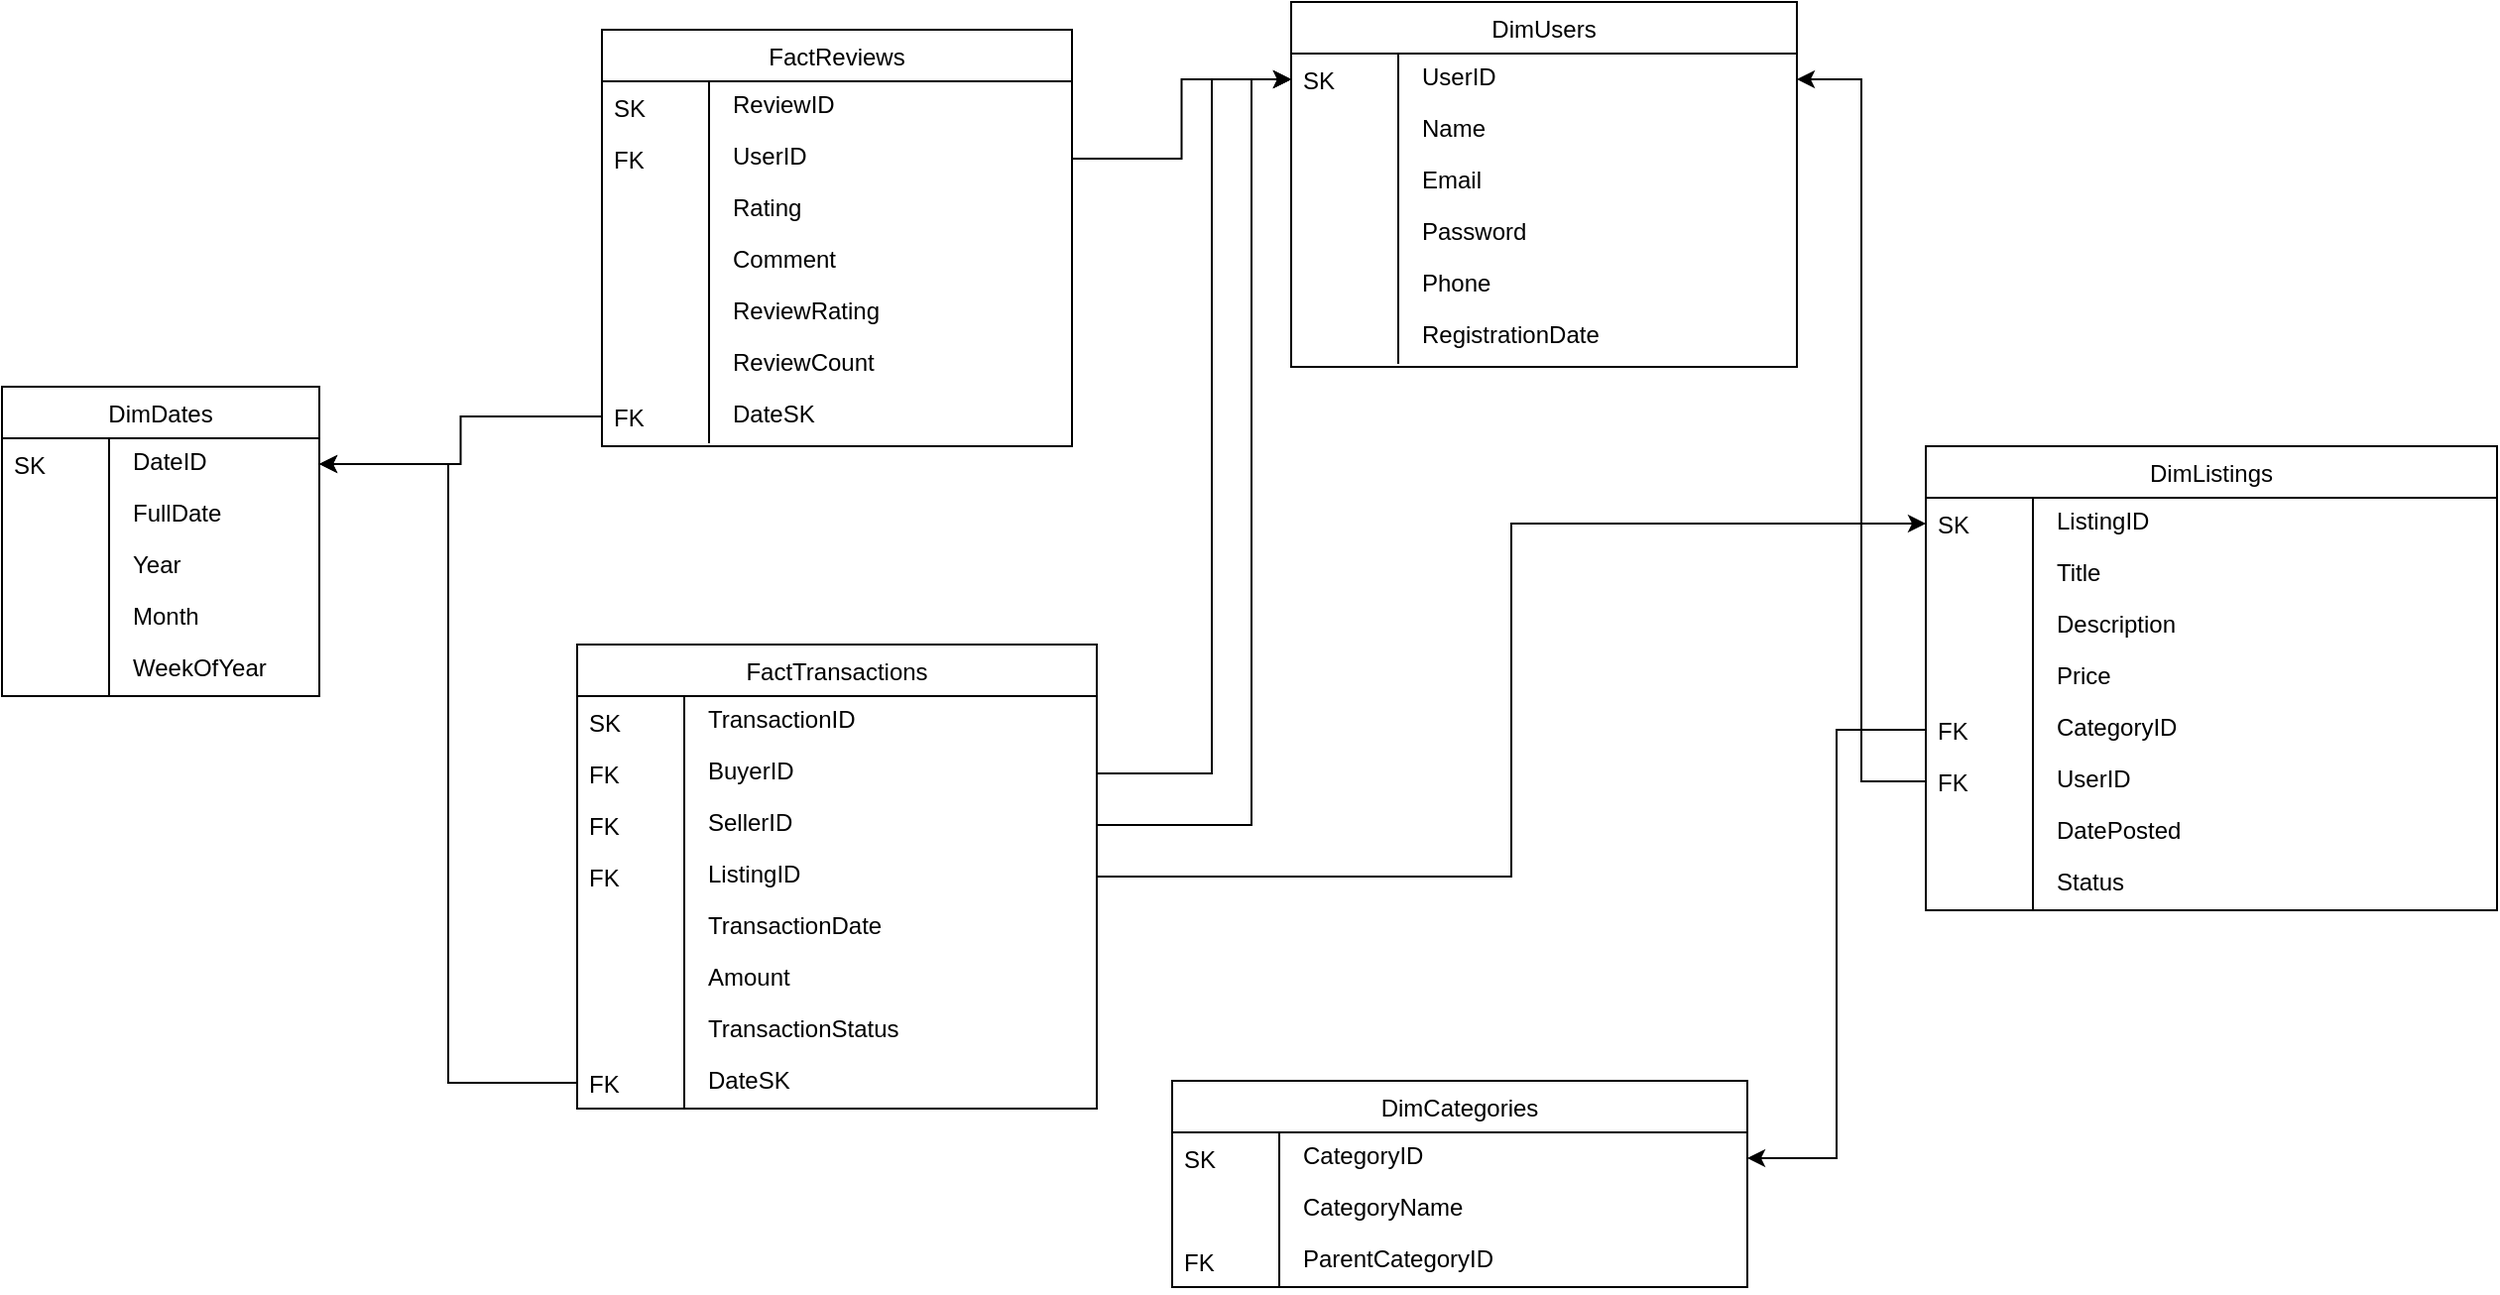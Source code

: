 <mxfile version="25.0.1">
  <diagram name="Page-1" id="0j31xHrQP-VFH683YAqx">
    <mxGraphModel dx="2489" dy="1044" grid="1" gridSize="10" guides="1" tooltips="1" connect="1" arrows="1" fold="1" page="1" pageScale="1" pageWidth="850" pageHeight="1100" math="0" shadow="0">
      <root>
        <mxCell id="0" />
        <mxCell id="1" parent="0" />
        <mxCell id="gbYFq_Lmo5UCrpv-fVpX-6" value="DimUsers" style="swimlane;fontStyle=0;childLayout=stackLayout;horizontal=1;startSize=26;fillColor=default;horizontalStack=0;resizeParent=1;resizeLast=0;collapsible=1;marginBottom=0;swimlaneFillColor=default;align=center;" parent="1" vertex="1">
          <mxGeometry x="840" y="406" width="255" height="184" as="geometry" />
        </mxCell>
        <mxCell id="gbYFq_Lmo5UCrpv-fVpX-7" value="UserID" style="shape=partialRectangle;top=0;left=0;right=0;bottom=0;align=left;verticalAlign=top;spacingTop=-2;fillColor=none;spacingLeft=64;spacingRight=4;overflow=hidden;rotatable=0;points=[[0,0.5],[1,0.5]];portConstraint=eastwest;dropTarget=0;" parent="gbYFq_Lmo5UCrpv-fVpX-6" vertex="1">
          <mxGeometry y="26" width="255" height="26" as="geometry" />
        </mxCell>
        <mxCell id="gbYFq_Lmo5UCrpv-fVpX-8" value="SK" style="shape=partialRectangle;top=0;left=0;bottom=0;fillColor=none;align=left;verticalAlign=middle;spacingLeft=4;spacingRight=4;overflow=hidden;rotatable=180;points=[];portConstraint=eastwest;part=1;" parent="gbYFq_Lmo5UCrpv-fVpX-7" vertex="1" connectable="0">
          <mxGeometry width="54" height="26" as="geometry" />
        </mxCell>
        <mxCell id="gbYFq_Lmo5UCrpv-fVpX-9" value="Name" style="shape=partialRectangle;top=0;left=0;right=0;bottom=0;align=left;verticalAlign=top;spacingTop=-2;fillColor=none;spacingLeft=64;spacingRight=4;overflow=hidden;rotatable=0;points=[[0,0.5],[1,0.5]];portConstraint=eastwest;dropTarget=0;" parent="gbYFq_Lmo5UCrpv-fVpX-6" vertex="1">
          <mxGeometry y="52" width="255" height="26" as="geometry" />
        </mxCell>
        <mxCell id="gbYFq_Lmo5UCrpv-fVpX-10" value="" style="shape=partialRectangle;top=0;left=0;bottom=0;fillColor=none;align=left;verticalAlign=middle;spacingLeft=4;spacingRight=4;overflow=hidden;rotatable=180;points=[];portConstraint=eastwest;part=1;" parent="gbYFq_Lmo5UCrpv-fVpX-9" vertex="1" connectable="0">
          <mxGeometry width="54" height="26" as="geometry" />
        </mxCell>
        <mxCell id="gbYFq_Lmo5UCrpv-fVpX-11" value="Email" style="shape=partialRectangle;top=0;left=0;right=0;bottom=0;align=left;verticalAlign=top;spacingTop=-2;fillColor=none;spacingLeft=64;spacingRight=4;overflow=hidden;rotatable=0;points=[[0,0.5],[1,0.5]];portConstraint=eastwest;dropTarget=0;" parent="gbYFq_Lmo5UCrpv-fVpX-6" vertex="1">
          <mxGeometry y="78" width="255" height="26" as="geometry" />
        </mxCell>
        <mxCell id="gbYFq_Lmo5UCrpv-fVpX-12" value="" style="shape=partialRectangle;top=0;left=0;bottom=0;fillColor=none;align=left;verticalAlign=middle;spacingLeft=4;spacingRight=4;overflow=hidden;rotatable=180;points=[];portConstraint=eastwest;part=1;" parent="gbYFq_Lmo5UCrpv-fVpX-11" vertex="1" connectable="0">
          <mxGeometry width="54" height="26" as="geometry" />
        </mxCell>
        <mxCell id="gbYFq_Lmo5UCrpv-fVpX-13" value="Password" style="shape=partialRectangle;top=0;left=0;right=0;bottom=0;align=left;verticalAlign=top;spacingTop=-2;fillColor=none;spacingLeft=64;spacingRight=4;overflow=hidden;rotatable=0;points=[[0,0.5],[1,0.5]];portConstraint=eastwest;dropTarget=0;" parent="gbYFq_Lmo5UCrpv-fVpX-6" vertex="1">
          <mxGeometry y="104" width="255" height="26" as="geometry" />
        </mxCell>
        <mxCell id="gbYFq_Lmo5UCrpv-fVpX-14" value="" style="shape=partialRectangle;top=0;left=0;bottom=0;fillColor=none;align=left;verticalAlign=middle;spacingLeft=4;spacingRight=4;overflow=hidden;rotatable=180;points=[];portConstraint=eastwest;part=1;" parent="gbYFq_Lmo5UCrpv-fVpX-13" vertex="1" connectable="0">
          <mxGeometry width="54" height="26" as="geometry" />
        </mxCell>
        <mxCell id="gbYFq_Lmo5UCrpv-fVpX-15" value="Phone" style="shape=partialRectangle;top=0;left=0;right=0;bottom=0;align=left;verticalAlign=top;spacingTop=-2;fillColor=none;spacingLeft=64;spacingRight=4;overflow=hidden;rotatable=0;points=[[0,0.5],[1,0.5]];portConstraint=eastwest;dropTarget=0;" parent="gbYFq_Lmo5UCrpv-fVpX-6" vertex="1">
          <mxGeometry y="130" width="255" height="26" as="geometry" />
        </mxCell>
        <mxCell id="gbYFq_Lmo5UCrpv-fVpX-16" value="" style="shape=partialRectangle;top=0;left=0;bottom=0;fillColor=none;align=left;verticalAlign=middle;spacingLeft=4;spacingRight=4;overflow=hidden;rotatable=180;points=[];portConstraint=eastwest;part=1;" parent="gbYFq_Lmo5UCrpv-fVpX-15" vertex="1" connectable="0">
          <mxGeometry width="54" height="26" as="geometry" />
        </mxCell>
        <mxCell id="gbYFq_Lmo5UCrpv-fVpX-19" value="RegistrationDate" style="shape=partialRectangle;top=0;left=0;right=0;bottom=0;align=left;verticalAlign=top;spacingTop=-2;fillColor=none;spacingLeft=64;spacingRight=4;overflow=hidden;rotatable=0;points=[[0,0.5],[1,0.5]];portConstraint=eastwest;dropTarget=0;" parent="gbYFq_Lmo5UCrpv-fVpX-6" vertex="1">
          <mxGeometry y="156" width="255" height="26" as="geometry" />
        </mxCell>
        <mxCell id="gbYFq_Lmo5UCrpv-fVpX-20" value="" style="shape=partialRectangle;top=0;left=0;bottom=0;fillColor=none;align=left;verticalAlign=middle;spacingLeft=4;spacingRight=4;overflow=hidden;rotatable=180;points=[];portConstraint=eastwest;part=1;" parent="gbYFq_Lmo5UCrpv-fVpX-19" vertex="1" connectable="0">
          <mxGeometry width="54" height="26" as="geometry" />
        </mxCell>
        <mxCell id="gbYFq_Lmo5UCrpv-fVpX-21" value="DimCategories" style="swimlane;fontStyle=0;childLayout=stackLayout;horizontal=1;startSize=26;fillColor=default;horizontalStack=0;resizeParent=1;resizeLast=0;collapsible=1;marginBottom=0;swimlaneFillColor=default;align=center;" parent="1" vertex="1">
          <mxGeometry x="780" y="950" width="290" height="104" as="geometry" />
        </mxCell>
        <mxCell id="gbYFq_Lmo5UCrpv-fVpX-22" value="CategoryID" style="shape=partialRectangle;top=0;left=0;right=0;bottom=0;align=left;verticalAlign=top;spacingTop=-2;fillColor=none;spacingLeft=64;spacingRight=4;overflow=hidden;rotatable=0;points=[[0,0.5],[1,0.5]];portConstraint=eastwest;dropTarget=0;" parent="gbYFq_Lmo5UCrpv-fVpX-21" vertex="1">
          <mxGeometry y="26" width="290" height="26" as="geometry" />
        </mxCell>
        <mxCell id="gbYFq_Lmo5UCrpv-fVpX-23" value="SK" style="shape=partialRectangle;top=0;left=0;bottom=0;fillColor=none;align=left;verticalAlign=middle;spacingLeft=4;spacingRight=4;overflow=hidden;rotatable=180;points=[];portConstraint=eastwest;part=1;" parent="gbYFq_Lmo5UCrpv-fVpX-22" vertex="1" connectable="0">
          <mxGeometry width="54" height="26" as="geometry" />
        </mxCell>
        <mxCell id="gbYFq_Lmo5UCrpv-fVpX-24" value="CategoryName" style="shape=partialRectangle;top=0;left=0;right=0;bottom=0;align=left;verticalAlign=top;spacingTop=-2;fillColor=none;spacingLeft=64;spacingRight=4;overflow=hidden;rotatable=0;points=[[0,0.5],[1,0.5]];portConstraint=eastwest;dropTarget=0;" parent="gbYFq_Lmo5UCrpv-fVpX-21" vertex="1">
          <mxGeometry y="52" width="290" height="26" as="geometry" />
        </mxCell>
        <mxCell id="gbYFq_Lmo5UCrpv-fVpX-25" value="" style="shape=partialRectangle;top=0;left=0;bottom=0;fillColor=none;align=left;verticalAlign=middle;spacingLeft=4;spacingRight=4;overflow=hidden;rotatable=180;points=[];portConstraint=eastwest;part=1;" parent="gbYFq_Lmo5UCrpv-fVpX-24" vertex="1" connectable="0">
          <mxGeometry width="54" height="26" as="geometry" />
        </mxCell>
        <mxCell id="gbYFq_Lmo5UCrpv-fVpX-26" value="ParentCategoryID" style="shape=partialRectangle;top=0;left=0;right=0;bottom=0;align=left;verticalAlign=top;spacingTop=-2;fillColor=none;spacingLeft=64;spacingRight=4;overflow=hidden;rotatable=0;points=[[0,0.5],[1,0.5]];portConstraint=eastwest;dropTarget=0;" parent="gbYFq_Lmo5UCrpv-fVpX-21" vertex="1">
          <mxGeometry y="78" width="290" height="26" as="geometry" />
        </mxCell>
        <mxCell id="gbYFq_Lmo5UCrpv-fVpX-27" value="FK" style="shape=partialRectangle;top=0;left=0;bottom=0;fillColor=none;align=left;verticalAlign=middle;spacingLeft=4;spacingRight=4;overflow=hidden;rotatable=180;points=[];portConstraint=eastwest;part=1;" parent="gbYFq_Lmo5UCrpv-fVpX-26" vertex="1" connectable="0">
          <mxGeometry width="54" height="26" as="geometry" />
        </mxCell>
        <mxCell id="gbYFq_Lmo5UCrpv-fVpX-28" value="DimListings" style="swimlane;fontStyle=0;childLayout=stackLayout;horizontal=1;startSize=26;fillColor=default;horizontalStack=0;resizeParent=1;resizeLast=0;collapsible=1;marginBottom=0;swimlaneFillColor=default;align=center;" parent="1" vertex="1">
          <mxGeometry x="1160" y="630" width="288" height="234" as="geometry" />
        </mxCell>
        <mxCell id="gbYFq_Lmo5UCrpv-fVpX-29" value="ListingID" style="shape=partialRectangle;top=0;left=0;right=0;bottom=0;align=left;verticalAlign=top;spacingTop=-2;fillColor=none;spacingLeft=64;spacingRight=4;overflow=hidden;rotatable=0;points=[[0,0.5],[1,0.5]];portConstraint=eastwest;dropTarget=0;" parent="gbYFq_Lmo5UCrpv-fVpX-28" vertex="1">
          <mxGeometry y="26" width="288" height="26" as="geometry" />
        </mxCell>
        <mxCell id="gbYFq_Lmo5UCrpv-fVpX-30" value="SK" style="shape=partialRectangle;top=0;left=0;bottom=0;fillColor=none;align=left;verticalAlign=middle;spacingLeft=4;spacingRight=4;overflow=hidden;rotatable=180;points=[];portConstraint=eastwest;part=1;" parent="gbYFq_Lmo5UCrpv-fVpX-29" vertex="1" connectable="0">
          <mxGeometry width="54" height="26" as="geometry" />
        </mxCell>
        <mxCell id="gbYFq_Lmo5UCrpv-fVpX-31" value="Title" style="shape=partialRectangle;top=0;left=0;right=0;bottom=0;align=left;verticalAlign=top;spacingTop=-2;fillColor=none;spacingLeft=64;spacingRight=4;overflow=hidden;rotatable=0;points=[[0,0.5],[1,0.5]];portConstraint=eastwest;dropTarget=0;" parent="gbYFq_Lmo5UCrpv-fVpX-28" vertex="1">
          <mxGeometry y="52" width="288" height="26" as="geometry" />
        </mxCell>
        <mxCell id="gbYFq_Lmo5UCrpv-fVpX-32" value="" style="shape=partialRectangle;top=0;left=0;bottom=0;fillColor=none;align=left;verticalAlign=middle;spacingLeft=4;spacingRight=4;overflow=hidden;rotatable=180;points=[];portConstraint=eastwest;part=1;" parent="gbYFq_Lmo5UCrpv-fVpX-31" vertex="1" connectable="0">
          <mxGeometry width="54" height="26" as="geometry" />
        </mxCell>
        <mxCell id="gbYFq_Lmo5UCrpv-fVpX-33" value="Description" style="shape=partialRectangle;top=0;left=0;right=0;bottom=0;align=left;verticalAlign=top;spacingTop=-2;fillColor=none;spacingLeft=64;spacingRight=4;overflow=hidden;rotatable=0;points=[[0,0.5],[1,0.5]];portConstraint=eastwest;dropTarget=0;" parent="gbYFq_Lmo5UCrpv-fVpX-28" vertex="1">
          <mxGeometry y="78" width="288" height="26" as="geometry" />
        </mxCell>
        <mxCell id="gbYFq_Lmo5UCrpv-fVpX-34" value="" style="shape=partialRectangle;top=0;left=0;bottom=0;fillColor=none;align=left;verticalAlign=middle;spacingLeft=4;spacingRight=4;overflow=hidden;rotatable=180;points=[];portConstraint=eastwest;part=1;" parent="gbYFq_Lmo5UCrpv-fVpX-33" vertex="1" connectable="0">
          <mxGeometry width="54" height="26" as="geometry" />
        </mxCell>
        <mxCell id="gbYFq_Lmo5UCrpv-fVpX-35" value="Price" style="shape=partialRectangle;top=0;left=0;right=0;bottom=0;align=left;verticalAlign=top;spacingTop=-2;fillColor=none;spacingLeft=64;spacingRight=4;overflow=hidden;rotatable=0;points=[[0,0.5],[1,0.5]];portConstraint=eastwest;dropTarget=0;" parent="gbYFq_Lmo5UCrpv-fVpX-28" vertex="1">
          <mxGeometry y="104" width="288" height="26" as="geometry" />
        </mxCell>
        <mxCell id="gbYFq_Lmo5UCrpv-fVpX-36" value="" style="shape=partialRectangle;top=0;left=0;bottom=0;fillColor=none;align=left;verticalAlign=middle;spacingLeft=4;spacingRight=4;overflow=hidden;rotatable=180;points=[];portConstraint=eastwest;part=1;" parent="gbYFq_Lmo5UCrpv-fVpX-35" vertex="1" connectable="0">
          <mxGeometry width="54" height="26" as="geometry" />
        </mxCell>
        <mxCell id="gbYFq_Lmo5UCrpv-fVpX-37" value="CategoryID" style="shape=partialRectangle;top=0;left=0;right=0;bottom=0;align=left;verticalAlign=top;spacingTop=-2;fillColor=none;spacingLeft=64;spacingRight=4;overflow=hidden;rotatable=0;points=[[0,0.5],[1,0.5]];portConstraint=eastwest;dropTarget=0;" parent="gbYFq_Lmo5UCrpv-fVpX-28" vertex="1">
          <mxGeometry y="130" width="288" height="26" as="geometry" />
        </mxCell>
        <mxCell id="gbYFq_Lmo5UCrpv-fVpX-38" value="FK" style="shape=partialRectangle;top=0;left=0;bottom=0;fillColor=none;align=left;verticalAlign=middle;spacingLeft=4;spacingRight=4;overflow=hidden;rotatable=180;points=[];portConstraint=eastwest;part=1;" parent="gbYFq_Lmo5UCrpv-fVpX-37" vertex="1" connectable="0">
          <mxGeometry width="54" height="26" as="geometry" />
        </mxCell>
        <mxCell id="gbYFq_Lmo5UCrpv-fVpX-39" value="UserID" style="shape=partialRectangle;top=0;left=0;right=0;bottom=0;align=left;verticalAlign=top;spacingTop=-2;fillColor=none;spacingLeft=64;spacingRight=4;overflow=hidden;rotatable=0;points=[[0,0.5],[1,0.5]];portConstraint=eastwest;dropTarget=0;" parent="gbYFq_Lmo5UCrpv-fVpX-28" vertex="1">
          <mxGeometry y="156" width="288" height="26" as="geometry" />
        </mxCell>
        <mxCell id="gbYFq_Lmo5UCrpv-fVpX-40" value="FK" style="shape=partialRectangle;top=0;left=0;bottom=0;fillColor=none;align=left;verticalAlign=middle;spacingLeft=4;spacingRight=4;overflow=hidden;rotatable=180;points=[];portConstraint=eastwest;part=1;" parent="gbYFq_Lmo5UCrpv-fVpX-39" vertex="1" connectable="0">
          <mxGeometry width="54" height="26" as="geometry" />
        </mxCell>
        <mxCell id="gbYFq_Lmo5UCrpv-fVpX-41" value="DatePosted" style="shape=partialRectangle;top=0;left=0;right=0;bottom=0;align=left;verticalAlign=top;spacingTop=-2;fillColor=none;spacingLeft=64;spacingRight=4;overflow=hidden;rotatable=0;points=[[0,0.5],[1,0.5]];portConstraint=eastwest;dropTarget=0;" parent="gbYFq_Lmo5UCrpv-fVpX-28" vertex="1">
          <mxGeometry y="182" width="288" height="26" as="geometry" />
        </mxCell>
        <mxCell id="gbYFq_Lmo5UCrpv-fVpX-42" value="" style="shape=partialRectangle;top=0;left=0;bottom=0;fillColor=none;align=left;verticalAlign=middle;spacingLeft=4;spacingRight=4;overflow=hidden;rotatable=180;points=[];portConstraint=eastwest;part=1;" parent="gbYFq_Lmo5UCrpv-fVpX-41" vertex="1" connectable="0">
          <mxGeometry width="54" height="26" as="geometry" />
        </mxCell>
        <mxCell id="gbYFq_Lmo5UCrpv-fVpX-43" value="Status" style="shape=partialRectangle;top=0;left=0;right=0;bottom=0;align=left;verticalAlign=top;spacingTop=-2;fillColor=none;spacingLeft=64;spacingRight=4;overflow=hidden;rotatable=0;points=[[0,0.5],[1,0.5]];portConstraint=eastwest;dropTarget=0;" parent="gbYFq_Lmo5UCrpv-fVpX-28" vertex="1">
          <mxGeometry y="208" width="288" height="26" as="geometry" />
        </mxCell>
        <mxCell id="gbYFq_Lmo5UCrpv-fVpX-44" value="" style="shape=partialRectangle;top=0;left=0;bottom=0;fillColor=none;align=left;verticalAlign=middle;spacingLeft=4;spacingRight=4;overflow=hidden;rotatable=180;points=[];portConstraint=eastwest;part=1;" parent="gbYFq_Lmo5UCrpv-fVpX-43" vertex="1" connectable="0">
          <mxGeometry width="54" height="26" as="geometry" />
        </mxCell>
        <mxCell id="gbYFq_Lmo5UCrpv-fVpX-58" value="FactTransactions" style="swimlane;fontStyle=0;childLayout=stackLayout;horizontal=1;startSize=26;fillColor=default;horizontalStack=0;resizeParent=1;resizeLast=0;collapsible=1;marginBottom=0;swimlaneFillColor=default;align=center;" parent="1" vertex="1">
          <mxGeometry x="480" y="730" width="262" height="234" as="geometry" />
        </mxCell>
        <mxCell id="gbYFq_Lmo5UCrpv-fVpX-59" value="TransactionID" style="shape=partialRectangle;top=0;left=0;right=0;bottom=0;align=left;verticalAlign=top;spacingTop=-2;fillColor=none;spacingLeft=64;spacingRight=4;overflow=hidden;rotatable=0;points=[[0,0.5],[1,0.5]];portConstraint=eastwest;dropTarget=0;" parent="gbYFq_Lmo5UCrpv-fVpX-58" vertex="1">
          <mxGeometry y="26" width="262" height="26" as="geometry" />
        </mxCell>
        <mxCell id="gbYFq_Lmo5UCrpv-fVpX-60" value="SK" style="shape=partialRectangle;top=0;left=0;bottom=0;fillColor=none;align=left;verticalAlign=middle;spacingLeft=4;spacingRight=4;overflow=hidden;rotatable=180;points=[];portConstraint=eastwest;part=1;" parent="gbYFq_Lmo5UCrpv-fVpX-59" vertex="1" connectable="0">
          <mxGeometry width="54" height="26" as="geometry" />
        </mxCell>
        <mxCell id="gbYFq_Lmo5UCrpv-fVpX-61" value="BuyerID" style="shape=partialRectangle;top=0;left=0;right=0;bottom=0;align=left;verticalAlign=top;spacingTop=-2;fillColor=none;spacingLeft=64;spacingRight=4;overflow=hidden;rotatable=0;points=[[0,0.5],[1,0.5]];portConstraint=eastwest;dropTarget=0;" parent="gbYFq_Lmo5UCrpv-fVpX-58" vertex="1">
          <mxGeometry y="52" width="262" height="26" as="geometry" />
        </mxCell>
        <mxCell id="gbYFq_Lmo5UCrpv-fVpX-62" value="FK    " style="shape=partialRectangle;top=0;left=0;bottom=0;fillColor=none;align=left;verticalAlign=middle;spacingLeft=4;spacingRight=4;overflow=hidden;rotatable=180;points=[];portConstraint=eastwest;part=1;" parent="gbYFq_Lmo5UCrpv-fVpX-61" vertex="1" connectable="0">
          <mxGeometry width="54" height="26" as="geometry" />
        </mxCell>
        <mxCell id="gbYFq_Lmo5UCrpv-fVpX-63" value="SellerID" style="shape=partialRectangle;top=0;left=0;right=0;bottom=0;align=left;verticalAlign=top;spacingTop=-2;fillColor=none;spacingLeft=64;spacingRight=4;overflow=hidden;rotatable=0;points=[[0,0.5],[1,0.5]];portConstraint=eastwest;dropTarget=0;" parent="gbYFq_Lmo5UCrpv-fVpX-58" vertex="1">
          <mxGeometry y="78" width="262" height="26" as="geometry" />
        </mxCell>
        <mxCell id="gbYFq_Lmo5UCrpv-fVpX-64" value="FK" style="shape=partialRectangle;top=0;left=0;bottom=0;fillColor=none;align=left;verticalAlign=middle;spacingLeft=4;spacingRight=4;overflow=hidden;rotatable=180;points=[];portConstraint=eastwest;part=1;" parent="gbYFq_Lmo5UCrpv-fVpX-63" vertex="1" connectable="0">
          <mxGeometry width="54" height="26" as="geometry" />
        </mxCell>
        <mxCell id="gbYFq_Lmo5UCrpv-fVpX-65" value="ListingID" style="shape=partialRectangle;top=0;left=0;right=0;bottom=0;align=left;verticalAlign=top;spacingTop=-2;fillColor=none;spacingLeft=64;spacingRight=4;overflow=hidden;rotatable=0;points=[[0,0.5],[1,0.5]];portConstraint=eastwest;dropTarget=0;" parent="gbYFq_Lmo5UCrpv-fVpX-58" vertex="1">
          <mxGeometry y="104" width="262" height="26" as="geometry" />
        </mxCell>
        <mxCell id="gbYFq_Lmo5UCrpv-fVpX-66" value="FK" style="shape=partialRectangle;top=0;left=0;bottom=0;fillColor=none;align=left;verticalAlign=middle;spacingLeft=4;spacingRight=4;overflow=hidden;rotatable=180;points=[];portConstraint=eastwest;part=1;" parent="gbYFq_Lmo5UCrpv-fVpX-65" vertex="1" connectable="0">
          <mxGeometry width="54" height="26" as="geometry" />
        </mxCell>
        <mxCell id="gbYFq_Lmo5UCrpv-fVpX-67" value="TransactionDate" style="shape=partialRectangle;top=0;left=0;right=0;bottom=0;align=left;verticalAlign=top;spacingTop=-2;fillColor=none;spacingLeft=64;spacingRight=4;overflow=hidden;rotatable=0;points=[[0,0.5],[1,0.5]];portConstraint=eastwest;dropTarget=0;" parent="gbYFq_Lmo5UCrpv-fVpX-58" vertex="1">
          <mxGeometry y="130" width="262" height="26" as="geometry" />
        </mxCell>
        <mxCell id="gbYFq_Lmo5UCrpv-fVpX-68" value="" style="shape=partialRectangle;top=0;left=0;bottom=0;fillColor=none;align=left;verticalAlign=middle;spacingLeft=4;spacingRight=4;overflow=hidden;rotatable=180;points=[];portConstraint=eastwest;part=1;" parent="gbYFq_Lmo5UCrpv-fVpX-67" vertex="1" connectable="0">
          <mxGeometry width="54" height="26" as="geometry" />
        </mxCell>
        <mxCell id="gbYFq_Lmo5UCrpv-fVpX-69" value="Amount" style="shape=partialRectangle;top=0;left=0;right=0;bottom=0;align=left;verticalAlign=top;spacingTop=-2;fillColor=none;spacingLeft=64;spacingRight=4;overflow=hidden;rotatable=0;points=[[0,0.5],[1,0.5]];portConstraint=eastwest;dropTarget=0;" parent="gbYFq_Lmo5UCrpv-fVpX-58" vertex="1">
          <mxGeometry y="156" width="262" height="26" as="geometry" />
        </mxCell>
        <mxCell id="gbYFq_Lmo5UCrpv-fVpX-70" value="" style="shape=partialRectangle;top=0;left=0;bottom=0;fillColor=none;align=left;verticalAlign=middle;spacingLeft=4;spacingRight=4;overflow=hidden;rotatable=180;points=[];portConstraint=eastwest;part=1;" parent="gbYFq_Lmo5UCrpv-fVpX-69" vertex="1" connectable="0">
          <mxGeometry width="54" height="26" as="geometry" />
        </mxCell>
        <mxCell id="_1LRKsyYtLHhbKYTy__M-42" value="TransactionStatus " style="shape=partialRectangle;top=0;left=0;right=0;bottom=0;align=left;verticalAlign=top;spacingTop=-2;fillColor=none;spacingLeft=64;spacingRight=4;overflow=hidden;rotatable=0;points=[[0,0.5],[1,0.5]];portConstraint=eastwest;dropTarget=0;" vertex="1" parent="gbYFq_Lmo5UCrpv-fVpX-58">
          <mxGeometry y="182" width="262" height="26" as="geometry" />
        </mxCell>
        <mxCell id="_1LRKsyYtLHhbKYTy__M-43" value="" style="shape=partialRectangle;top=0;left=0;bottom=0;fillColor=none;align=left;verticalAlign=middle;spacingLeft=4;spacingRight=4;overflow=hidden;rotatable=180;points=[];portConstraint=eastwest;part=1;" vertex="1" connectable="0" parent="_1LRKsyYtLHhbKYTy__M-42">
          <mxGeometry width="54" height="26" as="geometry" />
        </mxCell>
        <mxCell id="_1LRKsyYtLHhbKYTy__M-44" value="DateSK " style="shape=partialRectangle;top=0;left=0;right=0;bottom=0;align=left;verticalAlign=top;spacingTop=-2;fillColor=none;spacingLeft=64;spacingRight=4;overflow=hidden;rotatable=0;points=[[0,0.5],[1,0.5]];portConstraint=eastwest;dropTarget=0;" vertex="1" parent="gbYFq_Lmo5UCrpv-fVpX-58">
          <mxGeometry y="208" width="262" height="26" as="geometry" />
        </mxCell>
        <mxCell id="_1LRKsyYtLHhbKYTy__M-45" value="FK" style="shape=partialRectangle;top=0;left=0;bottom=0;fillColor=none;align=left;verticalAlign=middle;spacingLeft=4;spacingRight=4;overflow=hidden;rotatable=180;points=[];portConstraint=eastwest;part=1;" vertex="1" connectable="0" parent="_1LRKsyYtLHhbKYTy__M-44">
          <mxGeometry width="54" height="26" as="geometry" />
        </mxCell>
        <mxCell id="gbYFq_Lmo5UCrpv-fVpX-71" value="FactReviews" style="swimlane;fontStyle=0;childLayout=stackLayout;horizontal=1;startSize=26;fillColor=default;horizontalStack=0;resizeParent=1;resizeLast=0;collapsible=1;marginBottom=0;swimlaneFillColor=default;align=center;" parent="1" vertex="1">
          <mxGeometry x="492.5" y="420" width="237" height="210" as="geometry" />
        </mxCell>
        <mxCell id="gbYFq_Lmo5UCrpv-fVpX-72" value="ReviewID" style="shape=partialRectangle;top=0;left=0;right=0;bottom=0;align=left;verticalAlign=top;spacingTop=-2;fillColor=none;spacingLeft=64;spacingRight=4;overflow=hidden;rotatable=0;points=[[0,0.5],[1,0.5]];portConstraint=eastwest;dropTarget=0;" parent="gbYFq_Lmo5UCrpv-fVpX-71" vertex="1">
          <mxGeometry y="26" width="237" height="26" as="geometry" />
        </mxCell>
        <mxCell id="gbYFq_Lmo5UCrpv-fVpX-73" value="SK" style="shape=partialRectangle;top=0;left=0;bottom=0;fillColor=none;align=left;verticalAlign=middle;spacingLeft=4;spacingRight=4;overflow=hidden;rotatable=180;points=[];portConstraint=eastwest;part=1;" parent="gbYFq_Lmo5UCrpv-fVpX-72" vertex="1" connectable="0">
          <mxGeometry width="54" height="26" as="geometry" />
        </mxCell>
        <mxCell id="gbYFq_Lmo5UCrpv-fVpX-74" value="UserID" style="shape=partialRectangle;top=0;left=0;right=0;bottom=0;align=left;verticalAlign=top;spacingTop=-2;fillColor=none;spacingLeft=64;spacingRight=4;overflow=hidden;rotatable=0;points=[[0,0.5],[1,0.5]];portConstraint=eastwest;dropTarget=0;" parent="gbYFq_Lmo5UCrpv-fVpX-71" vertex="1">
          <mxGeometry y="52" width="237" height="26" as="geometry" />
        </mxCell>
        <mxCell id="gbYFq_Lmo5UCrpv-fVpX-75" value="FK" style="shape=partialRectangle;top=0;left=0;bottom=0;fillColor=none;align=left;verticalAlign=middle;spacingLeft=4;spacingRight=4;overflow=hidden;rotatable=180;points=[];portConstraint=eastwest;part=1;" parent="gbYFq_Lmo5UCrpv-fVpX-74" vertex="1" connectable="0">
          <mxGeometry width="54" height="26" as="geometry" />
        </mxCell>
        <mxCell id="gbYFq_Lmo5UCrpv-fVpX-78" value="Rating" style="shape=partialRectangle;top=0;left=0;right=0;bottom=0;align=left;verticalAlign=top;spacingTop=-2;fillColor=none;spacingLeft=64;spacingRight=4;overflow=hidden;rotatable=0;points=[[0,0.5],[1,0.5]];portConstraint=eastwest;dropTarget=0;" parent="gbYFq_Lmo5UCrpv-fVpX-71" vertex="1">
          <mxGeometry y="78" width="237" height="26" as="geometry" />
        </mxCell>
        <mxCell id="gbYFq_Lmo5UCrpv-fVpX-79" value="" style="shape=partialRectangle;top=0;left=0;bottom=0;fillColor=none;align=left;verticalAlign=middle;spacingLeft=4;spacingRight=4;overflow=hidden;rotatable=180;points=[];portConstraint=eastwest;part=1;" parent="gbYFq_Lmo5UCrpv-fVpX-78" vertex="1" connectable="0">
          <mxGeometry width="54" height="26" as="geometry" />
        </mxCell>
        <mxCell id="gbYFq_Lmo5UCrpv-fVpX-80" value="Comment" style="shape=partialRectangle;top=0;left=0;right=0;bottom=0;align=left;verticalAlign=top;spacingTop=-2;fillColor=none;spacingLeft=64;spacingRight=4;overflow=hidden;rotatable=0;points=[[0,0.5],[1,0.5]];portConstraint=eastwest;dropTarget=0;" parent="gbYFq_Lmo5UCrpv-fVpX-71" vertex="1">
          <mxGeometry y="104" width="237" height="26" as="geometry" />
        </mxCell>
        <mxCell id="gbYFq_Lmo5UCrpv-fVpX-81" value="" style="shape=partialRectangle;top=0;left=0;bottom=0;fillColor=none;align=left;verticalAlign=middle;spacingLeft=4;spacingRight=4;overflow=hidden;rotatable=180;points=[];portConstraint=eastwest;part=1;" parent="gbYFq_Lmo5UCrpv-fVpX-80" vertex="1" connectable="0">
          <mxGeometry width="54" height="26" as="geometry" />
        </mxCell>
        <mxCell id="_1LRKsyYtLHhbKYTy__M-33" value="ReviewRating " style="shape=partialRectangle;top=0;left=0;right=0;bottom=0;align=left;verticalAlign=top;spacingTop=-2;fillColor=none;spacingLeft=64;spacingRight=4;overflow=hidden;rotatable=0;points=[[0,0.5],[1,0.5]];portConstraint=eastwest;dropTarget=0;" vertex="1" parent="gbYFq_Lmo5UCrpv-fVpX-71">
          <mxGeometry y="130" width="237" height="26" as="geometry" />
        </mxCell>
        <mxCell id="_1LRKsyYtLHhbKYTy__M-34" value="" style="shape=partialRectangle;top=0;left=0;bottom=0;fillColor=none;align=left;verticalAlign=middle;spacingLeft=4;spacingRight=4;overflow=hidden;rotatable=180;points=[];portConstraint=eastwest;part=1;" vertex="1" connectable="0" parent="_1LRKsyYtLHhbKYTy__M-33">
          <mxGeometry width="54" height="26" as="geometry" />
        </mxCell>
        <mxCell id="_1LRKsyYtLHhbKYTy__M-35" value="ReviewCount " style="shape=partialRectangle;top=0;left=0;right=0;bottom=0;align=left;verticalAlign=top;spacingTop=-2;fillColor=none;spacingLeft=64;spacingRight=4;overflow=hidden;rotatable=0;points=[[0,0.5],[1,0.5]];portConstraint=eastwest;dropTarget=0;" vertex="1" parent="gbYFq_Lmo5UCrpv-fVpX-71">
          <mxGeometry y="156" width="237" height="26" as="geometry" />
        </mxCell>
        <mxCell id="_1LRKsyYtLHhbKYTy__M-36" value="" style="shape=partialRectangle;top=0;left=0;bottom=0;fillColor=none;align=left;verticalAlign=middle;spacingLeft=4;spacingRight=4;overflow=hidden;rotatable=180;points=[];portConstraint=eastwest;part=1;" vertex="1" connectable="0" parent="_1LRKsyYtLHhbKYTy__M-35">
          <mxGeometry width="54" height="26" as="geometry" />
        </mxCell>
        <mxCell id="_1LRKsyYtLHhbKYTy__M-37" value="DateSK " style="shape=partialRectangle;top=0;left=0;right=0;bottom=0;align=left;verticalAlign=top;spacingTop=-2;fillColor=none;spacingLeft=64;spacingRight=4;overflow=hidden;rotatable=0;points=[[0,0.5],[1,0.5]];portConstraint=eastwest;dropTarget=0;" vertex="1" parent="gbYFq_Lmo5UCrpv-fVpX-71">
          <mxGeometry y="182" width="237" height="26" as="geometry" />
        </mxCell>
        <mxCell id="_1LRKsyYtLHhbKYTy__M-38" value="FK" style="shape=partialRectangle;top=0;left=0;bottom=0;fillColor=none;align=left;verticalAlign=middle;spacingLeft=4;spacingRight=4;overflow=hidden;rotatable=180;points=[];portConstraint=eastwest;part=1;" vertex="1" connectable="0" parent="_1LRKsyYtLHhbKYTy__M-37">
          <mxGeometry width="54" height="26" as="geometry" />
        </mxCell>
        <mxCell id="_1LRKsyYtLHhbKYTy__M-13" value="DimDates" style="swimlane;fontStyle=0;childLayout=stackLayout;horizontal=1;startSize=26;fillColor=default;horizontalStack=0;resizeParent=1;resizeLast=0;collapsible=1;marginBottom=0;swimlaneFillColor=default;align=center;" vertex="1" parent="1">
          <mxGeometry x="190" y="600" width="160" height="156" as="geometry" />
        </mxCell>
        <mxCell id="_1LRKsyYtLHhbKYTy__M-14" value="DateID " style="shape=partialRectangle;top=0;left=0;right=0;bottom=0;align=left;verticalAlign=top;spacingTop=-2;fillColor=none;spacingLeft=64;spacingRight=4;overflow=hidden;rotatable=0;points=[[0,0.5],[1,0.5]];portConstraint=eastwest;dropTarget=0;" vertex="1" parent="_1LRKsyYtLHhbKYTy__M-13">
          <mxGeometry y="26" width="160" height="26" as="geometry" />
        </mxCell>
        <mxCell id="_1LRKsyYtLHhbKYTy__M-15" value="SK" style="shape=partialRectangle;top=0;left=0;bottom=0;fillColor=none;align=left;verticalAlign=middle;spacingLeft=4;spacingRight=4;overflow=hidden;rotatable=180;points=[];portConstraint=eastwest;part=1;" vertex="1" connectable="0" parent="_1LRKsyYtLHhbKYTy__M-14">
          <mxGeometry width="54" height="26" as="geometry" />
        </mxCell>
        <mxCell id="_1LRKsyYtLHhbKYTy__M-16" value="FullDate" style="shape=partialRectangle;top=0;left=0;right=0;bottom=0;align=left;verticalAlign=top;spacingTop=-2;fillColor=none;spacingLeft=64;spacingRight=4;overflow=hidden;rotatable=0;points=[[0,0.5],[1,0.5]];portConstraint=eastwest;dropTarget=0;" vertex="1" parent="_1LRKsyYtLHhbKYTy__M-13">
          <mxGeometry y="52" width="160" height="26" as="geometry" />
        </mxCell>
        <mxCell id="_1LRKsyYtLHhbKYTy__M-17" value="" style="shape=partialRectangle;top=0;left=0;bottom=0;fillColor=none;align=left;verticalAlign=middle;spacingLeft=4;spacingRight=4;overflow=hidden;rotatable=180;points=[];portConstraint=eastwest;part=1;" vertex="1" connectable="0" parent="_1LRKsyYtLHhbKYTy__M-16">
          <mxGeometry width="54" height="26" as="geometry" />
        </mxCell>
        <mxCell id="_1LRKsyYtLHhbKYTy__M-19" value="Year" style="shape=partialRectangle;top=0;left=0;right=0;bottom=0;align=left;verticalAlign=top;spacingTop=-2;fillColor=none;spacingLeft=64;spacingRight=4;overflow=hidden;rotatable=0;points=[[0,0.5],[1,0.5]];portConstraint=eastwest;dropTarget=0;" vertex="1" parent="_1LRKsyYtLHhbKYTy__M-13">
          <mxGeometry y="78" width="160" height="26" as="geometry" />
        </mxCell>
        <mxCell id="_1LRKsyYtLHhbKYTy__M-20" value="" style="shape=partialRectangle;top=0;left=0;bottom=0;fillColor=none;align=left;verticalAlign=middle;spacingLeft=4;spacingRight=4;overflow=hidden;rotatable=180;points=[];portConstraint=eastwest;part=1;" vertex="1" connectable="0" parent="_1LRKsyYtLHhbKYTy__M-19">
          <mxGeometry width="54" height="26" as="geometry" />
        </mxCell>
        <mxCell id="_1LRKsyYtLHhbKYTy__M-21" value="Month" style="shape=partialRectangle;top=0;left=0;right=0;bottom=0;align=left;verticalAlign=top;spacingTop=-2;fillColor=none;spacingLeft=64;spacingRight=4;overflow=hidden;rotatable=0;points=[[0,0.5],[1,0.5]];portConstraint=eastwest;dropTarget=0;" vertex="1" parent="_1LRKsyYtLHhbKYTy__M-13">
          <mxGeometry y="104" width="160" height="26" as="geometry" />
        </mxCell>
        <mxCell id="_1LRKsyYtLHhbKYTy__M-22" value="" style="shape=partialRectangle;top=0;left=0;bottom=0;fillColor=none;align=left;verticalAlign=middle;spacingLeft=4;spacingRight=4;overflow=hidden;rotatable=180;points=[];portConstraint=eastwest;part=1;" vertex="1" connectable="0" parent="_1LRKsyYtLHhbKYTy__M-21">
          <mxGeometry width="54" height="26" as="geometry" />
        </mxCell>
        <mxCell id="_1LRKsyYtLHhbKYTy__M-23" value="WeekOfYear" style="shape=partialRectangle;top=0;left=0;right=0;bottom=0;align=left;verticalAlign=top;spacingTop=-2;fillColor=none;spacingLeft=64;spacingRight=4;overflow=hidden;rotatable=0;points=[[0,0.5],[1,0.5]];portConstraint=eastwest;dropTarget=0;" vertex="1" parent="_1LRKsyYtLHhbKYTy__M-13">
          <mxGeometry y="130" width="160" height="26" as="geometry" />
        </mxCell>
        <mxCell id="_1LRKsyYtLHhbKYTy__M-24" value="" style="shape=partialRectangle;top=0;left=0;bottom=0;fillColor=none;align=left;verticalAlign=middle;spacingLeft=4;spacingRight=4;overflow=hidden;rotatable=180;points=[];portConstraint=eastwest;part=1;" vertex="1" connectable="0" parent="_1LRKsyYtLHhbKYTy__M-23">
          <mxGeometry width="54" height="26" as="geometry" />
        </mxCell>
        <mxCell id="_1LRKsyYtLHhbKYTy__M-47" style="edgeStyle=orthogonalEdgeStyle;rounded=0;orthogonalLoop=1;jettySize=auto;html=1;exitX=1;exitY=0.5;exitDx=0;exitDy=0;entryX=0;entryY=0.5;entryDx=0;entryDy=0;" edge="1" parent="1" source="gbYFq_Lmo5UCrpv-fVpX-74" target="gbYFq_Lmo5UCrpv-fVpX-7">
          <mxGeometry relative="1" as="geometry" />
        </mxCell>
        <mxCell id="_1LRKsyYtLHhbKYTy__M-48" style="edgeStyle=orthogonalEdgeStyle;rounded=0;orthogonalLoop=1;jettySize=auto;html=1;exitX=1;exitY=0.5;exitDx=0;exitDy=0;entryX=0;entryY=0.5;entryDx=0;entryDy=0;" edge="1" parent="1" source="gbYFq_Lmo5UCrpv-fVpX-61" target="gbYFq_Lmo5UCrpv-fVpX-7">
          <mxGeometry relative="1" as="geometry">
            <Array as="points">
              <mxPoint x="800" y="795" />
              <mxPoint x="800" y="445" />
            </Array>
          </mxGeometry>
        </mxCell>
        <mxCell id="_1LRKsyYtLHhbKYTy__M-49" style="edgeStyle=orthogonalEdgeStyle;rounded=0;orthogonalLoop=1;jettySize=auto;html=1;exitX=1;exitY=0.5;exitDx=0;exitDy=0;entryX=0;entryY=0.5;entryDx=0;entryDy=0;" edge="1" parent="1" source="gbYFq_Lmo5UCrpv-fVpX-63" target="gbYFq_Lmo5UCrpv-fVpX-7">
          <mxGeometry relative="1" as="geometry">
            <mxPoint x="810" y="500" as="targetPoint" />
            <Array as="points">
              <mxPoint x="820" y="821" />
              <mxPoint x="820" y="445" />
            </Array>
          </mxGeometry>
        </mxCell>
        <mxCell id="_1LRKsyYtLHhbKYTy__M-51" style="edgeStyle=orthogonalEdgeStyle;rounded=0;orthogonalLoop=1;jettySize=auto;html=1;exitX=0;exitY=0.5;exitDx=0;exitDy=0;entryX=1;entryY=0.5;entryDx=0;entryDy=0;" edge="1" parent="1" source="_1LRKsyYtLHhbKYTy__M-37" target="_1LRKsyYtLHhbKYTy__M-14">
          <mxGeometry relative="1" as="geometry" />
        </mxCell>
        <mxCell id="_1LRKsyYtLHhbKYTy__M-52" style="edgeStyle=orthogonalEdgeStyle;rounded=0;orthogonalLoop=1;jettySize=auto;html=1;exitX=0;exitY=0.5;exitDx=0;exitDy=0;entryX=1;entryY=0.5;entryDx=0;entryDy=0;" edge="1" parent="1" source="_1LRKsyYtLHhbKYTy__M-44" target="_1LRKsyYtLHhbKYTy__M-14">
          <mxGeometry relative="1" as="geometry" />
        </mxCell>
        <mxCell id="_1LRKsyYtLHhbKYTy__M-53" style="edgeStyle=orthogonalEdgeStyle;rounded=0;orthogonalLoop=1;jettySize=auto;html=1;exitX=1;exitY=0.5;exitDx=0;exitDy=0;entryX=0;entryY=0.5;entryDx=0;entryDy=0;" edge="1" parent="1" source="gbYFq_Lmo5UCrpv-fVpX-65" target="gbYFq_Lmo5UCrpv-fVpX-29">
          <mxGeometry relative="1" as="geometry" />
        </mxCell>
        <mxCell id="_1LRKsyYtLHhbKYTy__M-54" style="edgeStyle=orthogonalEdgeStyle;rounded=0;orthogonalLoop=1;jettySize=auto;html=1;exitX=0;exitY=0.5;exitDx=0;exitDy=0;" edge="1" parent="1" source="gbYFq_Lmo5UCrpv-fVpX-37" target="gbYFq_Lmo5UCrpv-fVpX-22">
          <mxGeometry relative="1" as="geometry" />
        </mxCell>
        <mxCell id="_1LRKsyYtLHhbKYTy__M-55" style="edgeStyle=orthogonalEdgeStyle;rounded=0;orthogonalLoop=1;jettySize=auto;html=1;exitX=0;exitY=0.5;exitDx=0;exitDy=0;entryX=1;entryY=0.5;entryDx=0;entryDy=0;" edge="1" parent="1" source="gbYFq_Lmo5UCrpv-fVpX-39" target="gbYFq_Lmo5UCrpv-fVpX-7">
          <mxGeometry relative="1" as="geometry" />
        </mxCell>
      </root>
    </mxGraphModel>
  </diagram>
</mxfile>
